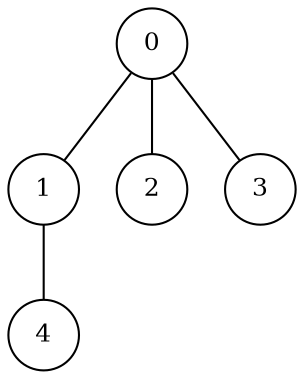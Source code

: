 strict graph G {
size="8.5,11;"
ratio = "expand;"
fixedsize="true;"
overlap="scale;"
node[shape=circle,width=.12,hight=.12,fontsize=12]
edge[fontsize=12]

0 [color=black];
1 [color=black];
2 [color=black];
3 [color=black];
4 [color=black];

0 -- 1;
0 -- 2;
0 -- 3;
0 -- 1 -- 4;
1 -- 0 -- 2;
1 -- 0 -- 3;
1 -- 4;
2 -- 0 -- 3;
2 -- 0 -- 1 -- 4;
3 -- 0 -- 1 -- 4;

}

